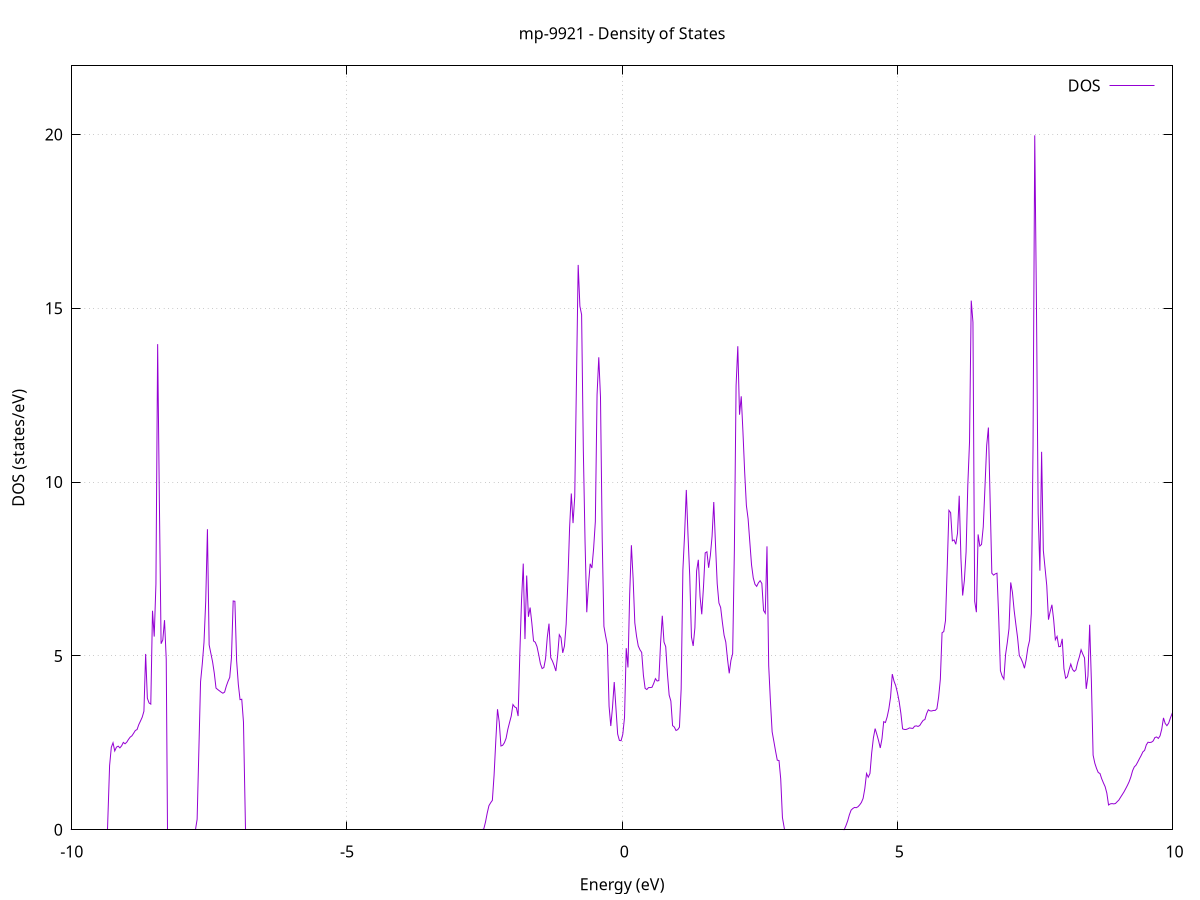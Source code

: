 set title 'mp-9921 - Density of States'
set xlabel 'Energy (eV)'
set ylabel 'DOS (states/eV)'
set grid
set xrange [-10:10]
set yrange [0:21.971]
set xzeroaxis lt -1
set terminal png size 800,600
set output 'mp-9921_dos_gnuplot.png'
plot '-' using 1:2 with lines title 'DOS'
-48.484900 0.000000
-48.453700 0.000000
-48.422600 0.000000
-48.391400 0.000000
-48.360200 0.000000
-48.329000 0.000000
-48.297800 0.000000
-48.266600 0.000000
-48.235400 0.000000
-48.204200 0.000000
-48.173100 0.000000
-48.141900 0.000000
-48.110700 0.000000
-48.079500 0.000000
-48.048300 0.000000
-48.017100 0.000000
-47.985900 0.000000
-47.954700 0.000000
-47.923600 0.000000
-47.892400 0.000000
-47.861200 0.000000
-47.830000 0.000000
-47.798800 0.000000
-47.767600 0.000000
-47.736400 0.000000
-47.705200 0.000000
-47.674100 0.000000
-47.642900 0.000000
-47.611700 0.000000
-47.580500 0.000000
-47.549300 0.000000
-47.518100 0.000000
-47.486900 0.000000
-47.455700 0.000000
-47.424600 0.000000
-47.393400 0.000000
-47.362200 0.000000
-47.331000 0.000000
-47.299800 0.000000
-47.268600 0.000000
-47.237400 0.000000
-47.206200 0.000000
-47.175100 0.000000
-47.143900 0.000000
-47.112700 0.000000
-47.081500 0.000000
-47.050300 0.000000
-47.019100 0.000000
-46.987900 0.000000
-46.956700 0.000000
-46.925500 0.000000
-46.894400 0.000000
-46.863200 0.000000
-46.832000 0.000000
-46.800800 0.000000
-46.769600 0.000000
-46.738400 0.000000
-46.707200 0.000000
-46.676000 0.000000
-46.644900 0.000000
-46.613700 0.000000
-46.582500 0.000000
-46.551300 0.000000
-46.520100 0.000000
-46.488900 0.000000
-46.457700 0.000000
-46.426500 0.000000
-46.395400 0.000000
-46.364200 0.000000
-46.333000 0.000000
-46.301800 0.000000
-46.270600 0.000000
-46.239400 0.000000
-46.208200 0.000000
-46.177000 0.000000
-46.145900 0.000000
-46.114700 0.000000
-46.083500 0.000000
-46.052300 0.000000
-46.021100 0.000000
-45.989900 0.000000
-45.958700 0.000000
-45.927500 0.000000
-45.896400 0.000000
-45.865200 0.000000
-45.834000 0.000000
-45.802800 0.000000
-45.771600 0.000000
-45.740400 0.000000
-45.709200 0.000000
-45.678000 0.000000
-45.646900 586.747000
-45.615700 0.000000
-45.584500 0.000000
-45.553300 0.000000
-45.522100 0.000000
-45.490900 0.000000
-45.459700 0.000000
-45.428500 0.000000
-45.397300 0.000000
-45.366200 0.000000
-45.335000 0.000000
-45.303800 0.000000
-45.272600 0.000000
-45.241400 0.000000
-45.210200 0.000000
-45.179000 0.000000
-45.147800 0.000000
-45.116700 0.000000
-45.085500 0.000000
-45.054300 0.000000
-45.023100 0.000000
-44.991900 0.000000
-44.960700 0.000000
-44.929500 0.000000
-44.898300 0.000000
-44.867200 0.000000
-44.836000 0.000000
-44.804800 0.000000
-44.773600 0.000000
-44.742400 0.000000
-44.711200 0.000000
-44.680000 0.000000
-44.648800 0.000000
-44.617700 0.000000
-44.586500 0.000000
-44.555300 0.000000
-44.524100 0.000000
-44.492900 0.000000
-44.461700 0.000000
-44.430500 0.000000
-44.399300 0.000000
-44.368200 0.000000
-44.337000 0.000000
-44.305800 0.000000
-44.274600 0.000000
-44.243400 0.000000
-44.212200 0.000000
-44.181000 0.000000
-44.149800 0.000000
-44.118700 0.000000
-44.087500 0.000000
-44.056300 0.000000
-44.025100 0.000000
-43.993900 0.000000
-43.962700 0.000000
-43.931500 0.000000
-43.900300 0.000000
-43.869200 0.000000
-43.838000 0.000000
-43.806800 0.000000
-43.775600 0.000000
-43.744400 0.000000
-43.713200 0.000000
-43.682000 0.000000
-43.650800 0.000000
-43.619600 0.000000
-43.588500 0.000000
-43.557300 0.000000
-43.526100 0.000000
-43.494900 0.000000
-43.463700 0.000000
-43.432500 0.000000
-43.401300 0.000000
-43.370100 0.000000
-43.339000 0.000000
-43.307800 0.000000
-43.276600 0.000000
-43.245400 0.000000
-43.214200 0.000000
-43.183000 0.000000
-43.151800 0.000000
-43.120600 0.000000
-43.089500 0.000000
-43.058300 0.000000
-43.027100 0.000000
-42.995900 0.000000
-42.964700 0.000000
-42.933500 0.000000
-42.902300 0.000000
-42.871100 0.000000
-42.840000 0.000000
-42.808800 0.000000
-42.777600 0.000000
-42.746400 0.000000
-42.715200 0.000000
-42.684000 0.000000
-42.652800 0.000000
-42.621600 0.000000
-42.590500 0.000000
-42.559300 0.000000
-42.528100 0.000000
-42.496900 0.000000
-42.465700 0.000000
-42.434500 0.000000
-42.403300 0.000000
-42.372100 0.000000
-42.341000 0.000000
-42.309800 0.000000
-42.278600 0.000000
-42.247400 0.000000
-42.216200 0.000000
-42.185000 0.000000
-42.153800 0.000000
-42.122600 0.000000
-42.091400 0.000000
-42.060300 0.000000
-42.029100 0.000000
-41.997900 0.000000
-41.966700 0.000000
-41.935500 0.000000
-41.904300 0.000000
-41.873100 0.000000
-41.841900 0.000000
-41.810800 0.000000
-41.779600 0.000000
-41.748400 0.000000
-41.717200 0.000000
-41.686000 0.000000
-41.654800 0.000000
-41.623600 0.000000
-41.592400 0.000000
-41.561300 0.000000
-41.530100 0.000000
-41.498900 0.000000
-41.467700 0.000000
-41.436500 0.000000
-41.405300 0.000000
-41.374100 0.000000
-41.342900 0.000000
-41.311800 0.000000
-41.280600 0.000000
-41.249400 0.000000
-41.218200 0.000000
-41.187000 0.000000
-41.155800 0.000000
-41.124600 0.000000
-41.093400 0.000000
-41.062300 0.000000
-41.031100 0.000000
-40.999900 0.000000
-40.968700 0.000000
-40.937500 0.000000
-40.906300 0.000000
-40.875100 0.000000
-40.843900 0.000000
-40.812800 0.000000
-40.781600 0.000000
-40.750400 0.000000
-40.719200 0.000000
-40.688000 0.000000
-40.656800 0.000000
-40.625600 0.000000
-40.594400 0.000000
-40.563200 0.000000
-40.532100 0.000000
-40.500900 0.000000
-40.469700 0.000000
-40.438500 0.000000
-40.407300 0.000000
-40.376100 0.000000
-40.344900 0.000000
-40.313700 0.000000
-40.282600 0.000000
-40.251400 0.000000
-40.220200 0.000000
-40.189000 0.000000
-40.157800 0.000000
-40.126600 0.000000
-40.095400 0.000000
-40.064200 0.000000
-40.033100 0.000000
-40.001900 0.000000
-39.970700 0.000000
-39.939500 0.000000
-39.908300 0.000000
-39.877100 0.000000
-39.845900 0.000000
-39.814700 0.000000
-39.783600 0.000000
-39.752400 0.000000
-39.721200 0.000000
-39.690000 0.000000
-39.658800 0.000000
-39.627600 0.000000
-39.596400 0.000000
-39.565200 0.000000
-39.534100 0.000000
-39.502900 0.000000
-39.471700 0.000000
-39.440500 0.000000
-39.409300 0.000000
-39.378100 0.000000
-39.346900 0.000000
-39.315700 0.000000
-39.284600 0.000000
-39.253400 0.000000
-39.222200 0.000000
-39.191000 0.000000
-39.159800 0.000000
-39.128600 0.000000
-39.097400 0.000000
-39.066200 0.000000
-39.035100 0.000000
-39.003900 0.000000
-38.972700 0.000000
-38.941500 0.000000
-38.910300 0.000000
-38.879100 0.000000
-38.847900 0.000000
-38.816700 0.000000
-38.785500 0.000000
-38.754400 0.000000
-38.723200 0.000000
-38.692000 0.000000
-38.660800 0.000000
-38.629600 0.000000
-38.598400 0.000000
-38.567200 0.000000
-38.536000 0.000000
-38.504900 0.000000
-38.473700 0.000000
-38.442500 0.000000
-38.411300 0.000000
-38.380100 0.000000
-38.348900 0.000000
-38.317700 0.000000
-38.286500 0.000000
-38.255400 0.000000
-38.224200 0.000000
-38.193000 0.000000
-38.161800 0.000000
-38.130600 0.000000
-38.099400 0.000000
-38.068200 0.000000
-38.037000 0.000000
-38.005900 0.000000
-37.974700 0.000000
-37.943500 0.000000
-37.912300 0.000000
-37.881100 0.000000
-37.849900 0.000000
-37.818700 0.000000
-37.787500 0.000000
-37.756400 0.000000
-37.725200 0.000000
-37.694000 0.000000
-37.662800 0.000000
-37.631600 0.000000
-37.600400 0.000000
-37.569200 0.000000
-37.538000 0.000000
-37.506900 0.000000
-37.475700 0.000000
-37.444500 0.000000
-37.413300 0.000000
-37.382100 0.000000
-37.350900 0.000000
-37.319700 0.000000
-37.288500 0.000000
-37.257300 0.000000
-37.226200 0.000000
-37.195000 0.000000
-37.163800 0.000000
-37.132600 0.000000
-37.101400 0.000000
-37.070200 0.000000
-37.039000 0.000000
-37.007800 0.000000
-36.976700 0.000000
-36.945500 0.000000
-36.914300 0.000000
-36.883100 0.000000
-36.851900 0.000000
-36.820700 0.000000
-36.789500 0.000000
-36.758300 0.000000
-36.727200 0.000000
-36.696000 0.000000
-36.664800 0.000000
-36.633600 0.000000
-36.602400 0.000000
-36.571200 0.000000
-36.540000 0.000000
-36.508800 0.000000
-36.477700 0.000000
-36.446500 0.000000
-36.415300 0.000000
-36.384100 0.000000
-36.352900 0.000000
-36.321700 0.000000
-36.290500 0.000000
-36.259300 0.000000
-36.228200 0.000000
-36.197000 0.000000
-36.165800 0.000000
-36.134600 0.000000
-36.103400 0.000000
-36.072200 0.000000
-36.041000 0.000000
-36.009800 0.000000
-35.978700 0.000000
-35.947500 0.000000
-35.916300 0.000000
-35.885100 0.000000
-35.853900 0.000000
-35.822700 0.000000
-35.791500 0.000000
-35.760300 0.000000
-35.729200 0.000000
-35.698000 0.000000
-35.666800 0.000000
-35.635600 0.000000
-35.604400 0.000000
-35.573200 0.000000
-35.542000 0.000000
-35.510800 0.000000
-35.479600 0.000000
-35.448500 0.000000
-35.417300 0.000000
-35.386100 0.000000
-35.354900 0.000000
-35.323700 0.000000
-35.292500 0.000000
-35.261300 0.000000
-35.230100 0.000000
-35.199000 0.000000
-35.167800 0.000000
-35.136600 0.000000
-35.105400 0.000000
-35.074200 0.000000
-35.043000 0.000000
-35.011800 0.000000
-34.980600 0.000000
-34.949500 0.000000
-34.918300 0.000000
-34.887100 0.000000
-34.855900 0.000000
-34.824700 0.000000
-34.793500 0.000000
-34.762300 0.000000
-34.731100 0.000000
-34.700000 0.000000
-34.668800 0.000000
-34.637600 0.000000
-34.606400 0.000000
-34.575200 0.000000
-34.544000 0.000000
-34.512800 0.000000
-34.481600 0.000000
-34.450500 0.000000
-34.419300 0.000000
-34.388100 0.000000
-34.356900 0.000000
-34.325700 0.000000
-34.294500 0.000000
-34.263300 0.000000
-34.232100 0.000000
-34.201000 0.000000
-34.169800 0.000000
-34.138600 0.000000
-34.107400 0.000000
-34.076200 0.000000
-34.045000 0.000000
-34.013800 0.000000
-33.982600 0.000000
-33.951400 0.000000
-33.920300 0.000000
-33.889100 0.000000
-33.857900 0.000000
-33.826700 0.000000
-33.795500 0.000000
-33.764300 0.000000
-33.733100 0.000000
-33.701900 0.000000
-33.670800 0.000000
-33.639600 0.000000
-33.608400 0.000000
-33.577200 0.000000
-33.546000 0.000000
-33.514800 0.000000
-33.483600 0.000000
-33.452400 0.000000
-33.421300 0.000000
-33.390100 0.000000
-33.358900 0.000000
-33.327700 0.000000
-33.296500 0.000000
-33.265300 0.000000
-33.234100 0.000000
-33.202900 0.000000
-33.171800 0.000000
-33.140600 0.000000
-33.109400 0.000000
-33.078200 0.000000
-33.047000 0.000000
-33.015800 0.000000
-32.984600 0.000000
-32.953400 0.000000
-32.922300 0.000000
-32.891100 0.000000
-32.859900 0.000000
-32.828700 0.000000
-32.797500 0.000000
-32.766300 0.000000
-32.735100 0.000000
-32.703900 0.000000
-32.672800 0.000000
-32.641600 0.000000
-32.610400 0.000000
-32.579200 0.000000
-32.548000 0.000000
-32.516800 0.000000
-32.485600 0.000000
-32.454400 0.000000
-32.423200 0.000000
-32.392100 0.000000
-32.360900 0.000000
-32.329700 0.000000
-32.298500 0.000000
-32.267300 0.000000
-32.236100 0.000000
-32.204900 0.000000
-32.173700 0.000000
-32.142600 0.000000
-32.111400 0.000000
-32.080200 0.000000
-32.049000 0.000000
-32.017800 0.000000
-31.986600 0.000000
-31.955400 0.000000
-31.924200 0.000000
-31.893100 0.000000
-31.861900 0.000000
-31.830700 0.000000
-31.799500 0.000000
-31.768300 0.000000
-31.737100 0.000000
-31.705900 0.000000
-31.674700 0.000000
-31.643600 0.000000
-31.612400 0.000000
-31.581200 0.000000
-31.550000 0.000000
-31.518800 0.000000
-31.487600 0.000000
-31.456400 0.000000
-31.425200 0.000000
-31.394100 0.000000
-31.362900 0.000000
-31.331700 0.000000
-31.300500 0.000000
-31.269300 0.000000
-31.238100 0.000000
-31.206900 0.000000
-31.175700 0.000000
-31.144600 0.000000
-31.113400 0.000000
-31.082200 0.000000
-31.051000 0.000000
-31.019800 0.000000
-30.988600 0.000000
-30.957400 0.000000
-30.926200 0.000000
-30.895100 0.000000
-30.863900 0.000000
-30.832700 0.000000
-30.801500 0.000000
-30.770300 0.000000
-30.739100 0.000000
-30.707900 0.000000
-30.676700 0.000000
-30.645500 0.000000
-30.614400 0.000000
-30.583200 0.000000
-30.552000 0.000000
-30.520800 0.000000
-30.489600 0.000000
-30.458400 0.000000
-30.427200 0.000000
-30.396000 0.000000
-30.364900 0.000000
-30.333700 0.000000
-30.302500 0.000000
-30.271300 0.000000
-30.240100 0.000000
-30.208900 0.000000
-30.177700 0.000000
-30.146500 0.000000
-30.115400 0.000000
-30.084200 0.000000
-30.053000 0.000000
-30.021800 0.000000
-29.990600 0.000000
-29.959400 0.000000
-29.928200 0.000000
-29.897000 0.000000
-29.865900 0.000000
-29.834700 0.000000
-29.803500 0.000000
-29.772300 0.000000
-29.741100 0.000000
-29.709900 0.000000
-29.678700 0.000000
-29.647500 0.000000
-29.616400 0.000000
-29.585200 0.000000
-29.554000 0.000000
-29.522800 0.000000
-29.491600 0.000000
-29.460400 0.000000
-29.429200 0.000000
-29.398000 0.000000
-29.366900 0.000000
-29.335700 0.000000
-29.304500 0.000000
-29.273300 0.000000
-29.242100 0.000000
-29.210900 0.000000
-29.179700 0.000000
-29.148500 0.000000
-29.117300 0.000000
-29.086200 0.000000
-29.055000 0.000000
-29.023800 0.000000
-28.992600 0.000000
-28.961400 0.000000
-28.930200 0.000000
-28.899000 0.000000
-28.867800 0.000000
-28.836700 0.000000
-28.805500 0.000000
-28.774300 0.000000
-28.743100 0.000000
-28.711900 0.000000
-28.680700 0.000000
-28.649500 0.000000
-28.618300 0.000000
-28.587200 0.000000
-28.556000 0.000000
-28.524800 0.000000
-28.493600 0.000000
-28.462400 0.000000
-28.431200 0.000000
-28.400000 0.000000
-28.368800 0.000000
-28.337700 0.000000
-28.306500 0.000000
-28.275300 0.000000
-28.244100 0.000000
-28.212900 0.000000
-28.181700 0.000000
-28.150500 0.000000
-28.119300 0.000000
-28.088200 0.000000
-28.057000 0.000000
-28.025800 0.000000
-27.994600 0.000000
-27.963400 0.000000
-27.932200 0.000000
-27.901000 0.000000
-27.869800 0.000000
-27.838700 0.000000
-27.807500 0.000000
-27.776300 0.000000
-27.745100 0.000000
-27.713900 0.000000
-27.682700 0.000000
-27.651500 0.000000
-27.620300 0.000000
-27.589200 0.000000
-27.558000 0.000000
-27.526800 0.000000
-27.495600 0.000000
-27.464400 0.000000
-27.433200 0.000000
-27.402000 0.000000
-27.370800 0.000000
-27.339600 0.000000
-27.308500 0.000000
-27.277300 0.000000
-27.246100 0.000000
-27.214900 0.000000
-27.183700 0.000000
-27.152500 0.000000
-27.121300 0.000000
-27.090100 0.000000
-27.059000 0.000000
-27.027800 0.000000
-26.996600 0.000000
-26.965400 0.000000
-26.934200 0.000000
-26.903000 0.000000
-26.871800 0.000000
-26.840600 0.000000
-26.809500 0.000000
-26.778300 0.000000
-26.747100 0.000000
-26.715900 0.000000
-26.684700 0.000000
-26.653500 0.000000
-26.622300 0.000000
-26.591100 0.000000
-26.560000 0.000000
-26.528800 0.000000
-26.497600 0.000000
-26.466400 0.000000
-26.435200 0.000000
-26.404000 0.000000
-26.372800 0.000000
-26.341600 0.000000
-26.310500 0.000000
-26.279300 0.000000
-26.248100 0.000000
-26.216900 0.000000
-26.185700 0.000000
-26.154500 0.000000
-26.123300 0.000000
-26.092100 0.000000
-26.061000 0.000000
-26.029800 0.000000
-25.998600 0.000000
-25.967400 0.000000
-25.936200 0.000000
-25.905000 0.000000
-25.873800 0.000000
-25.842600 0.000000
-25.811400 0.000000
-25.780300 0.000000
-25.749100 0.000000
-25.717900 0.000000
-25.686700 0.000000
-25.655500 0.000000
-25.624300 0.000000
-25.593100 0.000000
-25.561900 0.000000
-25.530800 0.000000
-25.499600 0.000000
-25.468400 0.000000
-25.437200 0.000000
-25.406000 0.000000
-25.374800 0.000000
-25.343600 0.000000
-25.312400 0.000000
-25.281300 0.000000
-25.250100 0.000000
-25.218900 0.000000
-25.187700 0.000000
-25.156500 0.000000
-25.125300 0.000000
-25.094100 0.000000
-25.062900 0.000000
-25.031800 0.000000
-25.000600 0.000000
-24.969400 0.000000
-24.938200 0.000000
-24.907000 0.000000
-24.875800 0.000000
-24.844600 0.000000
-24.813400 0.000000
-24.782300 0.000000
-24.751100 0.000000
-24.719900 0.000000
-24.688700 0.000000
-24.657500 0.000000
-24.626300 0.000000
-24.595100 0.000000
-24.563900 0.000000
-24.532800 0.000000
-24.501600 0.000000
-24.470400 0.000000
-24.439200 0.000000
-24.408000 0.000000
-24.376800 0.000000
-24.345600 0.000000
-24.314400 0.000000
-24.283200 0.000000
-24.252100 0.000000
-24.220900 0.000000
-24.189700 0.000000
-24.158500 0.000000
-24.127300 0.000000
-24.096100 0.000000
-24.064900 0.000000
-24.033700 0.000000
-24.002600 0.000000
-23.971400 0.000000
-23.940200 35.943400
-23.909000 16.054700
-23.877800 56.831800
-23.846600 37.259100
-23.815400 14.965600
-23.784200 15.907800
-23.753100 34.979100
-23.721900 0.000000
-23.690700 0.000000
-23.659500 80.642500
-23.628300 0.000000
-23.597100 0.000000
-23.565900 0.000000
-23.534700 0.000000
-23.503600 0.000000
-23.472400 0.000000
-23.441200 0.000000
-23.410000 0.000000
-23.378800 0.000000
-23.347600 0.000000
-23.316400 0.000000
-23.285200 0.000000
-23.254100 0.000000
-23.222900 0.000000
-23.191700 0.000000
-23.160500 0.000000
-23.129300 0.000000
-23.098100 0.000000
-23.066900 0.000000
-23.035700 0.000000
-23.004600 0.000000
-22.973400 0.000000
-22.942200 0.000000
-22.911000 0.000000
-22.879800 0.000000
-22.848600 0.000000
-22.817400 0.000000
-22.786200 0.000000
-22.755100 0.000000
-22.723900 0.000000
-22.692700 0.000000
-22.661500 0.000000
-22.630300 0.000000
-22.599100 0.000000
-22.567900 0.000000
-22.536700 0.000000
-22.505500 0.000000
-22.474400 0.000000
-22.443200 0.000000
-22.412000 0.000000
-22.380800 0.000000
-22.349600 0.000000
-22.318400 0.000000
-22.287200 0.000000
-22.256000 0.000000
-22.224900 0.000000
-22.193700 0.000000
-22.162500 0.000000
-22.131300 0.000000
-22.100100 0.000000
-22.068900 0.000000
-22.037700 0.000000
-22.006500 0.000000
-21.975400 0.000000
-21.944200 0.000000
-21.913000 0.000000
-21.881800 0.000000
-21.850600 0.000000
-21.819400 0.000000
-21.788200 0.000000
-21.757000 0.000000
-21.725900 0.000000
-21.694700 0.000000
-21.663500 0.000000
-21.632300 0.000000
-21.601100 0.000000
-21.569900 0.000000
-21.538700 0.000000
-21.507500 0.000000
-21.476400 0.000000
-21.445200 0.000000
-21.414000 0.000000
-21.382800 0.000000
-21.351600 0.000000
-21.320400 0.000000
-21.289200 0.000000
-21.258000 0.000000
-21.226900 0.000000
-21.195700 0.000000
-21.164500 0.000000
-21.133300 0.000000
-21.102100 0.000000
-21.070900 0.000000
-21.039700 0.000000
-21.008500 0.000000
-20.977300 0.000000
-20.946200 0.000000
-20.915000 0.000000
-20.883800 0.000000
-20.852600 0.000000
-20.821400 0.000000
-20.790200 0.000000
-20.759000 0.000000
-20.727800 0.000000
-20.696700 0.000000
-20.665500 0.000000
-20.634300 0.000000
-20.603100 0.000000
-20.571900 0.000000
-20.540700 0.000000
-20.509500 0.000000
-20.478300 0.000000
-20.447200 0.000000
-20.416000 0.000000
-20.384800 0.000000
-20.353600 0.000000
-20.322400 0.000000
-20.291200 0.000000
-20.260000 0.000000
-20.228800 0.000000
-20.197700 0.000000
-20.166500 0.000000
-20.135300 0.000000
-20.104100 0.000000
-20.072900 0.000000
-20.041700 0.000000
-20.010500 0.000000
-19.979300 0.000000
-19.948200 0.000000
-19.917000 0.000000
-19.885800 0.000000
-19.854600 0.000000
-19.823400 0.000000
-19.792200 0.000000
-19.761000 0.000000
-19.729800 0.000000
-19.698700 0.000000
-19.667500 0.000000
-19.636300 0.000000
-19.605100 0.000000
-19.573900 0.000000
-19.542700 0.000000
-19.511500 0.000000
-19.480300 0.000000
-19.449200 0.000000
-19.418000 0.000000
-19.386800 0.000000
-19.355600 0.000000
-19.324400 0.000000
-19.293200 0.000000
-19.262000 0.000000
-19.230800 0.000000
-19.199600 0.000000
-19.168500 0.000000
-19.137300 0.000000
-19.106100 0.000000
-19.074900 0.000000
-19.043700 0.000000
-19.012500 0.000000
-18.981300 0.000000
-18.950100 0.000000
-18.919000 0.000000
-18.887800 0.000000
-18.856600 0.000000
-18.825400 0.000000
-18.794200 0.000000
-18.763000 0.000000
-18.731800 0.000000
-18.700600 0.000000
-18.669500 0.000000
-18.638300 0.000000
-18.607100 0.000000
-18.575900 0.000000
-18.544700 0.000000
-18.513500 0.000000
-18.482300 0.000000
-18.451100 0.000000
-18.420000 0.000000
-18.388800 0.000000
-18.357600 0.000000
-18.326400 0.000000
-18.295200 0.000000
-18.264000 0.000000
-18.232800 0.000000
-18.201600 0.000000
-18.170500 0.000000
-18.139300 0.000000
-18.108100 0.000000
-18.076900 0.000000
-18.045700 0.000000
-18.014500 0.000000
-17.983300 0.000000
-17.952100 0.000000
-17.921000 0.000000
-17.889800 0.000000
-17.858600 0.000000
-17.827400 0.000000
-17.796200 0.000000
-17.765000 0.000000
-17.733800 0.000000
-17.702600 0.000000
-17.671400 0.000000
-17.640300 0.000000
-17.609100 0.000000
-17.577900 0.000000
-17.546700 0.000000
-17.515500 0.000000
-17.484300 0.000000
-17.453100 0.000000
-17.421900 0.000000
-17.390800 0.000000
-17.359600 0.000000
-17.328400 0.000000
-17.297200 0.000000
-17.266000 0.000000
-17.234800 0.000000
-17.203600 0.000000
-17.172400 0.000000
-17.141300 0.000000
-17.110100 0.000000
-17.078900 0.000000
-17.047700 0.000000
-17.016500 0.000000
-16.985300 0.000000
-16.954100 0.000000
-16.922900 0.000000
-16.891800 0.000000
-16.860600 0.000000
-16.829400 0.000000
-16.798200 0.000000
-16.767000 0.000000
-16.735800 0.000000
-16.704600 0.000000
-16.673400 0.000000
-16.642300 0.000000
-16.611100 0.000000
-16.579900 0.000000
-16.548700 0.000000
-16.517500 0.000000
-16.486300 0.000000
-16.455100 0.000000
-16.423900 0.000000
-16.392800 0.000000
-16.361600 0.000000
-16.330400 0.000000
-16.299200 0.000000
-16.268000 0.000000
-16.236800 0.000000
-16.205600 0.000000
-16.174400 0.000000
-16.143200 0.000000
-16.112100 0.000000
-16.080900 0.000000
-16.049700 0.000000
-16.018500 0.000000
-15.987300 0.000000
-15.956100 0.000000
-15.924900 0.000000
-15.893700 0.000000
-15.862600 0.000000
-15.831400 0.000000
-15.800200 0.000000
-15.769000 0.000000
-15.737800 0.000000
-15.706600 0.000000
-15.675400 0.000000
-15.644200 0.000000
-15.613100 0.000000
-15.581900 0.000000
-15.550700 0.000000
-15.519500 0.000000
-15.488300 0.000000
-15.457100 0.000000
-15.425900 0.000000
-15.394700 0.000000
-15.363600 0.000000
-15.332400 0.000000
-15.301200 0.000000
-15.270000 0.000000
-15.238800 0.000000
-15.207600 0.000000
-15.176400 0.000000
-15.145200 0.000000
-15.114100 0.000000
-15.082900 0.000000
-15.051700 0.000000
-15.020500 0.000000
-14.989300 0.000000
-14.958100 0.000000
-14.926900 0.000000
-14.895700 0.000000
-14.864600 0.000000
-14.833400 0.000000
-14.802200 0.000000
-14.771000 0.000000
-14.739800 0.000000
-14.708600 0.000000
-14.677400 0.000000
-14.646200 0.000000
-14.615100 0.000000
-14.583900 0.000000
-14.552700 0.000000
-14.521500 0.000000
-14.490300 0.000000
-14.459100 0.000000
-14.427900 0.000000
-14.396700 0.000000
-14.365500 0.000000
-14.334400 0.000000
-14.303200 0.000000
-14.272000 0.000000
-14.240800 0.000000
-14.209600 0.000000
-14.178400 0.000000
-14.147200 0.000000
-14.116000 0.000000
-14.084900 0.000000
-14.053700 0.000000
-14.022500 0.000000
-13.991300 0.000000
-13.960100 0.000000
-13.928900 0.000000
-13.897700 0.000000
-13.866500 0.000000
-13.835400 0.000000
-13.804200 0.000000
-13.773000 0.000000
-13.741800 0.000000
-13.710600 0.000000
-13.679400 0.000000
-13.648200 0.000000
-13.617000 0.000000
-13.585900 0.000000
-13.554700 0.000000
-13.523500 0.000000
-13.492300 0.000000
-13.461100 0.000000
-13.429900 0.000000
-13.398700 0.000000
-13.367500 0.000000
-13.336400 0.000000
-13.305200 0.000000
-13.274000 0.000000
-13.242800 0.000000
-13.211600 0.000000
-13.180400 0.000000
-13.149200 0.000000
-13.118000 0.000000
-13.086900 0.000000
-13.055700 0.000000
-13.024500 0.000000
-12.993300 0.000000
-12.962100 0.000000
-12.930900 0.000000
-12.899700 0.000000
-12.868500 0.000000
-12.837300 0.000000
-12.806200 0.000000
-12.775000 0.000000
-12.743800 0.000000
-12.712600 0.000000
-12.681400 0.000000
-12.650200 0.000000
-12.619000 0.000000
-12.587800 0.000000
-12.556700 0.000000
-12.525500 0.000000
-12.494300 0.000000
-12.463100 0.000000
-12.431900 0.000000
-12.400700 0.000000
-12.369500 0.000000
-12.338300 0.000000
-12.307200 0.000000
-12.276000 0.000000
-12.244800 0.000000
-12.213600 0.000000
-12.182400 0.000000
-12.151200 0.000000
-12.120000 0.000000
-12.088800 0.000000
-12.057700 0.000000
-12.026500 0.000000
-11.995300 0.000000
-11.964100 0.000000
-11.932900 0.000000
-11.901700 0.000000
-11.870500 0.000000
-11.839300 0.027700
-11.808200 1.664300
-11.777000 2.700700
-11.745800 3.762400
-11.714600 5.910300
-11.683400 7.600600
-11.652200 8.760400
-11.621000 12.144000
-11.589800 12.267900
-11.558700 10.748700
-11.527500 10.818100
-11.496300 13.924200
-11.465100 11.731000
-11.433900 9.452600
-11.402700 8.287600
-11.371500 7.365500
-11.340300 0.000000
-11.309200 0.000000
-11.278000 0.000000
-11.246800 0.000000
-11.215600 0.000000
-11.184400 0.000000
-11.153200 0.000000
-11.122000 0.000000
-11.090800 0.000000
-11.059600 0.000000
-11.028500 0.000000
-10.997300 0.000000
-10.966100 0.000000
-10.934900 0.000000
-10.903700 0.000000
-10.872500 0.000000
-10.841300 0.000000
-10.810100 0.000000
-10.779000 0.000000
-10.747800 0.000000
-10.716600 0.000000
-10.685400 0.000000
-10.654200 0.000000
-10.623000 0.000000
-10.591800 0.000000
-10.560600 0.000000
-10.529500 0.000000
-10.498300 0.000000
-10.467100 0.000000
-10.435900 0.000000
-10.404700 0.000000
-10.373500 0.000000
-10.342300 0.000000
-10.311100 0.000000
-10.280000 0.000000
-10.248800 0.000000
-10.217600 0.000000
-10.186400 0.000000
-10.155200 0.000000
-10.124000 0.000000
-10.092800 0.000000
-10.061600 0.000000
-10.030500 0.000000
-9.999300 0.000000
-9.968100 0.000000
-9.936900 0.000000
-9.905700 0.000000
-9.874500 0.000000
-9.843300 0.000000
-9.812100 0.000000
-9.781000 0.000000
-9.749800 0.000000
-9.718600 0.000000
-9.687400 0.000000
-9.656200 0.000000
-9.625000 0.000000
-9.593800 0.000000
-9.562600 0.000000
-9.531400 0.000000
-9.500300 0.000000
-9.469100 0.000000
-9.437900 0.000000
-9.406700 0.000000
-9.375500 0.000000
-9.344300 0.000000
-9.313100 1.846100
-9.281900 2.371900
-9.250800 2.501800
-9.219600 2.267100
-9.188400 2.376300
-9.157200 2.405300
-9.126000 2.355600
-9.094800 2.414100
-9.063600 2.513000
-9.032400 2.473300
-9.001300 2.519400
-8.970100 2.598300
-8.938900 2.665400
-8.907700 2.701700
-8.876500 2.776700
-8.845300 2.855400
-8.814100 2.882900
-8.782900 3.023800
-8.751800 3.128200
-8.720600 3.237200
-8.689400 3.410300
-8.658200 5.056600
-8.627000 3.782700
-8.595800 3.646500
-8.564600 3.614000
-8.533400 6.299100
-8.502300 5.556300
-8.471100 7.069700
-8.439900 13.968100
-8.408700 9.449400
-8.377500 5.351500
-8.346300 5.460500
-8.315100 6.029500
-8.283900 4.900400
-8.252800 0.000000
-8.221600 0.000000
-8.190400 0.000000
-8.159200 0.000000
-8.128000 0.000000
-8.096800 0.000000
-8.065600 0.000000
-8.034400 0.000000
-8.003200 0.000000
-7.972100 0.000000
-7.940900 0.000000
-7.909700 0.000000
-7.878500 0.000000
-7.847300 0.000000
-7.816100 0.000000
-7.784900 0.000000
-7.753700 0.000000
-7.722600 0.301700
-7.691400 2.271600
-7.660200 4.257900
-7.629000 4.771500
-7.597800 5.390900
-7.566600 6.571100
-7.535400 8.644500
-7.504200 5.318300
-7.473100 5.072800
-7.441900 4.832000
-7.410700 4.502100
-7.379500 4.075000
-7.348300 4.033700
-7.317100 3.996000
-7.285900 3.958700
-7.254700 3.927900
-7.223600 3.958900
-7.192400 4.131600
-7.161200 4.269400
-7.130000 4.383300
-7.098800 4.952600
-7.067600 6.580700
-7.036400 6.571800
-7.005200 4.867300
-6.974100 4.182100
-6.942900 3.743000
-6.911700 3.753900
-6.880500 3.098700
-6.849300 0.000000
-6.818100 0.000000
-6.786900 0.000000
-6.755700 0.000000
-6.724600 0.000000
-6.693400 0.000000
-6.662200 0.000000
-6.631000 0.000000
-6.599800 0.000000
-6.568600 0.000000
-6.537400 0.000000
-6.506200 0.000000
-6.475100 0.000000
-6.443900 0.000000
-6.412700 0.000000
-6.381500 0.000000
-6.350300 0.000000
-6.319100 0.000000
-6.287900 0.000000
-6.256700 0.000000
-6.225500 0.000000
-6.194400 0.000000
-6.163200 0.000000
-6.132000 0.000000
-6.100800 0.000000
-6.069600 0.000000
-6.038400 0.000000
-6.007200 0.000000
-5.976000 0.000000
-5.944900 0.000000
-5.913700 0.000000
-5.882500 0.000000
-5.851300 0.000000
-5.820100 0.000000
-5.788900 0.000000
-5.757700 0.000000
-5.726500 0.000000
-5.695400 0.000000
-5.664200 0.000000
-5.633000 0.000000
-5.601800 0.000000
-5.570600 0.000000
-5.539400 0.000000
-5.508200 0.000000
-5.477000 0.000000
-5.445900 0.000000
-5.414700 0.000000
-5.383500 0.000000
-5.352300 0.000000
-5.321100 0.000000
-5.289900 0.000000
-5.258700 0.000000
-5.227500 0.000000
-5.196400 0.000000
-5.165200 0.000000
-5.134000 0.000000
-5.102800 0.000000
-5.071600 0.000000
-5.040400 0.000000
-5.009200 0.000000
-4.978000 0.000000
-4.946900 0.000000
-4.915700 0.000000
-4.884500 0.000000
-4.853300 0.000000
-4.822100 0.000000
-4.790900 0.000000
-4.759700 0.000000
-4.728500 0.000000
-4.697300 0.000000
-4.666200 0.000000
-4.635000 0.000000
-4.603800 0.000000
-4.572600 0.000000
-4.541400 0.000000
-4.510200 0.000000
-4.479000 0.000000
-4.447800 0.000000
-4.416700 0.000000
-4.385500 0.000000
-4.354300 0.000000
-4.323100 0.000000
-4.291900 0.000000
-4.260700 0.000000
-4.229500 0.000000
-4.198300 0.000000
-4.167200 0.000000
-4.136000 0.000000
-4.104800 0.000000
-4.073600 0.000000
-4.042400 0.000000
-4.011200 0.000000
-3.980000 0.000000
-3.948800 0.000000
-3.917700 0.000000
-3.886500 0.000000
-3.855300 0.000000
-3.824100 0.000000
-3.792900 0.000000
-3.761700 0.000000
-3.730500 0.000000
-3.699300 0.000000
-3.668200 0.000000
-3.637000 0.000000
-3.605800 0.000000
-3.574600 0.000000
-3.543400 0.000000
-3.512200 0.000000
-3.481000 0.000000
-3.449800 0.000000
-3.418700 0.000000
-3.387500 0.000000
-3.356300 0.000000
-3.325100 0.000000
-3.293900 0.000000
-3.262700 0.000000
-3.231500 0.000000
-3.200300 0.000000
-3.169200 0.000000
-3.138000 0.000000
-3.106800 0.000000
-3.075600 0.000000
-3.044400 0.000000
-3.013200 0.000000
-2.982000 0.000000
-2.950800 0.000000
-2.919600 0.000000
-2.888500 0.000000
-2.857300 0.000000
-2.826100 0.000000
-2.794900 0.000000
-2.763700 0.000000
-2.732500 0.000000
-2.701300 0.000000
-2.670100 0.000000
-2.639000 0.000000
-2.607800 0.000000
-2.576600 0.000000
-2.545400 0.000000
-2.514200 0.023800
-2.483000 0.221600
-2.451800 0.477900
-2.420600 0.692700
-2.389500 0.776700
-2.358300 0.845900
-2.327100 1.567600
-2.295900 2.554600
-2.264700 3.467000
-2.233500 3.101800
-2.202300 2.409400
-2.171100 2.429200
-2.140000 2.501800
-2.108800 2.631900
-2.077600 2.887200
-2.046400 3.082800
-2.015200 3.269300
-1.984000 3.602600
-1.952800 3.533700
-1.921600 3.508300
-1.890500 3.270500
-1.859300 5.056000
-1.828100 6.603200
-1.796900 7.655600
-1.765700 5.485500
-1.734500 7.312600
-1.703300 6.126900
-1.672100 6.392200
-1.641000 5.945900
-1.609800 5.430000
-1.578600 5.393300
-1.547400 5.270100
-1.516200 5.036300
-1.485000 4.775100
-1.453800 4.637800
-1.422600 4.666000
-1.391400 4.922600
-1.360300 5.536200
-1.329100 5.928900
-1.297900 4.950700
-1.266700 4.853300
-1.235500 4.723800
-1.204300 4.565800
-1.173100 4.992000
-1.141900 5.609900
-1.110800 5.524100
-1.079600 5.088300
-1.048400 5.284600
-1.017200 5.915800
-0.986000 7.146200
-0.954800 8.691500
-0.923600 9.671700
-0.892400 8.820600
-0.861300 9.581500
-0.830100 12.918400
-0.798900 16.246300
-0.767700 15.059100
-0.736500 14.813900
-0.705300 10.938900
-0.674100 8.282600
-0.642900 6.255700
-0.611800 7.048600
-0.580600 7.651300
-0.549400 7.528300
-0.518200 8.096200
-0.487000 8.862000
-0.455800 12.508600
-0.424600 13.590100
-0.393400 12.443100
-0.362300 8.377000
-0.331100 5.850500
-0.299900 5.571200
-0.268700 5.317500
-0.237500 3.553500
-0.206300 2.983400
-0.175100 3.522200
-0.143900 4.249400
-0.112800 3.503800
-0.081600 2.753300
-0.050400 2.570000
-0.019200 2.562000
0.012000 2.749000
0.043200 3.231600
0.074400 5.224100
0.105600 4.668300
0.136800 6.766500
0.167900 8.184900
0.199100 7.231500
0.230300 5.951500
0.261500 5.567000
0.292700 5.287900
0.323900 5.176900
0.355100 5.101200
0.386300 4.444600
0.417400 4.067400
0.448600 4.034200
0.479800 4.089800
0.511000 4.090100
0.542200 4.098000
0.573400 4.208700
0.604600 4.347100
0.635800 4.279700
0.666900 4.290100
0.698100 5.369800
0.729300 6.155400
0.760500 5.399600
0.791700 5.266300
0.822900 4.484600
0.854100 3.874800
0.885300 3.701600
0.916400 2.996000
0.947600 2.955100
0.978800 2.856200
1.010000 2.880100
1.041200 2.949800
1.072400 4.051400
1.103600 7.467900
1.134800 8.499200
1.165900 9.774500
1.197100 8.459900
1.228300 7.291500
1.259500 5.543400
1.290700 5.286600
1.321900 5.808900
1.353100 7.446100
1.384300 7.764600
1.415400 6.714900
1.446600 6.197100
1.477800 6.978800
1.509000 7.963300
1.540200 7.994700
1.571400 7.535700
1.602600 7.887700
1.633800 8.437700
1.664900 9.427300
1.696100 8.205700
1.727300 7.078900
1.758500 6.522900
1.789700 6.393200
1.820900 5.972000
1.852100 5.597200
1.883300 5.398400
1.914500 4.909700
1.945600 4.500100
1.976800 4.871700
2.008000 5.065700
2.039200 8.035400
2.070400 12.773000
2.101600 13.908000
2.132800 11.938500
2.164000 12.466800
2.195100 11.441400
2.226300 10.288200
2.257500 9.327300
2.288700 8.942500
2.319900 8.273500
2.351100 7.619300
2.382300 7.244600
2.413500 7.061200
2.444600 7.000700
2.475800 7.102200
2.507000 7.164000
2.538200 7.085100
2.569400 6.308600
2.600600 6.227800
2.631800 8.152200
2.663000 4.719000
2.694100 3.698700
2.725300 2.819400
2.756500 2.546300
2.787700 2.261300
2.818900 2.001200
2.850100 1.991400
2.881300 1.462200
2.912500 0.351300
2.943600 0.000000
2.974800 0.000000
3.006000 0.000000
3.037200 0.000000
3.068400 0.000000
3.099600 0.000000
3.130800 0.000000
3.162000 0.000000
3.193100 0.000000
3.224300 0.000000
3.255500 0.000000
3.286700 0.000000
3.317900 0.000000
3.349100 0.000000
3.380300 0.000000
3.411500 0.000000
3.442700 0.000000
3.473800 0.000000
3.505000 0.000000
3.536200 0.000000
3.567400 0.000000
3.598600 0.000000
3.629800 0.000000
3.661000 0.000000
3.692200 0.000000
3.723300 0.000000
3.754500 0.000000
3.785700 0.000000
3.816900 0.000000
3.848100 0.000000
3.879300 0.000000
3.910500 0.000000
3.941700 0.000000
3.972800 0.000000
4.004000 0.000000
4.035200 0.003600
4.066400 0.117500
4.097600 0.254200
4.128800 0.430300
4.160000 0.564300
4.191200 0.611500
4.222300 0.642500
4.253500 0.634900
4.284700 0.661900
4.315900 0.715900
4.347100 0.785600
4.378300 0.903100
4.409500 1.186000
4.440700 1.618700
4.471800 1.511600
4.503000 1.618800
4.534200 2.208800
4.565400 2.643000
4.596600 2.909700
4.627800 2.744600
4.659000 2.564300
4.690200 2.352700
4.721300 2.619600
4.752500 3.108600
4.783700 3.085000
4.814900 3.243800
4.846100 3.477700
4.877300 3.819700
4.908500 4.477700
4.939700 4.275200
4.970800 4.145700
5.002000 3.940800
5.033200 3.689800
5.064400 3.351300
5.095600 2.903400
5.126800 2.885500
5.158000 2.884700
5.189200 2.902600
5.220400 2.929400
5.251500 2.921200
5.282700 2.915800
5.313900 2.978900
5.345100 2.988900
5.376300 2.972100
5.407500 2.998900
5.438700 3.077500
5.469900 3.147500
5.501000 3.170600
5.532200 3.339800
5.563400 3.450900
5.594600 3.419400
5.625800 3.417200
5.657000 3.433100
5.688200 3.432000
5.719400 3.482300
5.750500 3.820500
5.781700 4.327200
5.812900 5.666500
5.844100 5.700100
5.875300 6.015100
5.906500 7.543900
5.937700 9.186500
5.968900 9.120400
6.000000 8.309500
6.031200 8.337100
6.062400 8.211700
6.093600 8.528200
6.124800 9.607300
6.156000 7.803300
6.187200 6.737400
6.218400 7.173100
6.249500 7.993100
6.280700 9.910000
6.311900 11.153600
6.343100 15.219800
6.374300 14.595600
6.405500 6.572100
6.436700 6.257600
6.467900 8.494600
6.499000 8.160400
6.530200 8.207300
6.561400 8.711800
6.592600 9.855100
6.623800 11.055100
6.655000 11.569100
6.686200 9.485000
6.717400 7.379400
6.748600 7.324100
6.779700 7.359600
6.810900 7.379000
6.842100 6.108500
6.873300 4.573900
6.904500 4.419400
6.935700 4.332700
6.966900 5.040600
6.998100 5.382000
7.029200 5.785700
7.060400 7.113700
7.091600 6.828600
7.122800 6.308800
7.154000 5.907400
7.185200 5.525100
7.216400 5.010700
7.247600 4.924200
7.278700 4.807700
7.309900 4.645800
7.341100 4.897300
7.372300 5.237500
7.403500 5.450400
7.434700 6.217500
7.465900 11.043700
7.497100 19.974000
7.528200 15.070900
7.559400 9.100300
7.590600 7.452300
7.621800 10.871500
7.653000 8.036400
7.684200 7.527400
7.715400 7.022600
7.746600 6.043100
7.777700 6.278200
7.808900 6.471600
7.840100 6.050500
7.871300 5.466200
7.902500 5.561000
7.933700 5.265700
7.964900 5.272300
7.996100 5.492200
8.027200 4.633700
8.058400 4.358000
8.089600 4.401500
8.120800 4.597000
8.152000 4.765300
8.183200 4.611500
8.214400 4.553800
8.245600 4.600900
8.276800 4.814900
8.307900 4.976000
8.339100 5.178000
8.370300 5.051200
8.401500 4.944100
8.432700 4.051600
8.463900 4.422500
8.495100 5.897100
8.526300 4.264900
8.557400 2.146700
8.588600 1.914700
8.619800 1.763800
8.651000 1.646600
8.682200 1.618300
8.713400 1.469000
8.744600 1.349100
8.775800 1.240700
8.806900 1.054700
8.838100 0.713200
8.869300 0.744300
8.900500 0.753100
8.931700 0.744400
8.962900 0.754500
8.994100 0.806300
9.025300 0.855100
9.056400 0.935100
9.087600 1.012200
9.118800 1.090800
9.150000 1.182900
9.181200 1.277600
9.212400 1.383800
9.243600 1.520800
9.274800 1.699000
9.305900 1.808500
9.337100 1.858200
9.368300 1.948400
9.399500 2.045800
9.430700 2.136500
9.461900 2.240700
9.493100 2.283900
9.524300 2.442900
9.555400 2.517900
9.586600 2.509800
9.617800 2.518600
9.649000 2.555400
9.680200 2.653100
9.711400 2.669700
9.742600 2.627500
9.773800 2.701500
9.804900 2.898600
9.836100 3.217500
9.867300 3.058700
9.898500 2.994300
9.929700 3.066000
9.960900 3.211200
9.992100 3.339200
10.023300 3.236700
10.054500 3.018100
10.085600 2.830200
10.116800 2.683100
10.148000 2.498500
10.179200 2.387500
10.210400 2.238400
10.241600 2.088200
10.272800 1.992300
10.304000 1.784900
10.335100 1.553600
10.366300 1.437300
10.397500 1.282200
10.428700 1.103700
10.459900 1.099200
10.491100 1.138400
10.522300 1.140200
10.553500 1.067600
10.584600 1.024200
10.615800 0.986000
10.647000 0.965700
10.678200 0.913500
10.709400 0.877600
10.740600 0.836900
10.771800 0.847800
10.803000 0.952200
10.834100 0.940800
10.865300 0.623600
10.896500 0.549000
10.927700 0.587600
10.958900 0.217900
10.990100 0.124000
11.021300 0.045800
11.052500 0.000500
11.083600 0.000000
11.114800 0.000000
11.146000 0.000000
11.177200 0.000000
11.208400 0.000000
11.239600 0.000000
11.270800 0.000000
11.302000 0.000000
11.333100 0.000000
11.364300 0.000000
11.395500 0.000000
11.426700 0.000000
11.457900 0.000000
11.489100 0.000000
11.520300 0.000000
11.551500 0.000000
11.582700 0.000000
11.613800 0.000000
11.645000 0.000000
11.676200 0.000000
11.707400 0.000000
11.738600 0.000000
11.769800 0.000000
11.801000 0.000000
11.832200 0.000000
11.863300 0.000000
11.894500 0.000000
11.925700 0.000000
11.956900 0.000000
11.988100 0.000000
12.019300 0.000000
12.050500 0.000000
12.081700 0.000000
12.112800 0.000000
12.144000 0.000000
12.175200 0.000000
12.206400 0.000000
12.237600 0.000000
12.268800 0.000000
12.300000 0.000000
12.331200 0.000000
12.362300 0.000000
12.393500 0.000000
12.424700 0.000000
12.455900 0.000000
12.487100 0.000000
12.518300 0.000000
12.549500 0.000000
12.580700 0.000000
12.611800 0.000000
12.643000 0.000000
12.674200 0.000000
12.705400 0.000000
12.736600 0.000000
12.767800 0.000000
12.799000 0.000000
12.830200 0.000000
12.861300 0.000000
12.892500 0.000000
12.923700 0.000000
12.954900 0.000000
12.986100 0.000000
13.017300 0.000000
13.048500 0.000000
13.079700 0.000000
13.110900 0.000000
13.142000 0.000000
13.173200 0.000000
13.204400 0.000000
13.235600 0.000000
13.266800 0.000000
13.298000 0.000000
13.329200 0.000000
13.360400 0.000000
13.391500 0.000000
13.422700 0.000000
13.453900 0.000000
13.485100 0.000000
13.516300 0.000000
13.547500 0.000000
13.578700 0.000000
13.609900 0.000000
13.641000 0.000000
13.672200 0.000000
13.703400 0.000000
13.734600 0.000000
13.765800 0.000000
13.797000 0.000000
13.828200 0.000000
13.859400 0.000000
13.890500 0.000000
e
